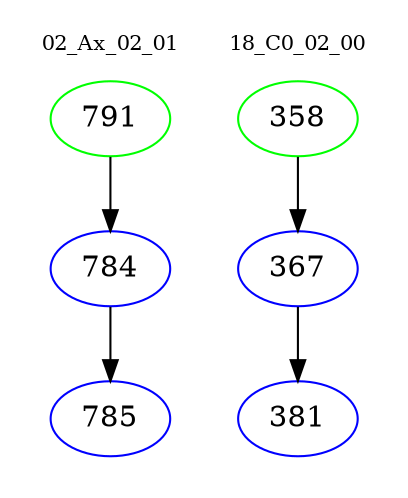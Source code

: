 digraph{
subgraph cluster_0 {
color = white
label = "02_Ax_02_01";
fontsize=10;
T0_791 [label="791", color="green"]
T0_791 -> T0_784 [color="black"]
T0_784 [label="784", color="blue"]
T0_784 -> T0_785 [color="black"]
T0_785 [label="785", color="blue"]
}
subgraph cluster_1 {
color = white
label = "18_C0_02_00";
fontsize=10;
T1_358 [label="358", color="green"]
T1_358 -> T1_367 [color="black"]
T1_367 [label="367", color="blue"]
T1_367 -> T1_381 [color="black"]
T1_381 [label="381", color="blue"]
}
}
